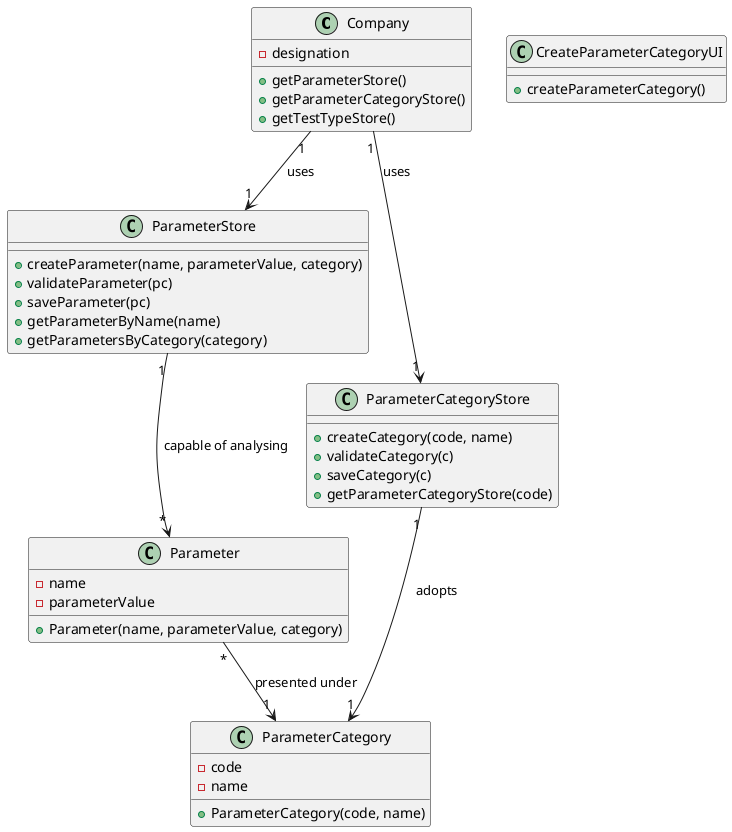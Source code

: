@startuml
class Company
class ParameterStore
class ParameterCategoryStore
class Parameter
class ParameterCategory

class Company{
-designation
+getParameterStore()
+getParameterCategoryStore()
+getTestTypeStore()
}

class CreateParameterCategoryUI {
+createParameterCategory()

}


class ParameterStore{
+createParameter(name, parameterValue, category)
+validateParameter(pc)
+saveParameter(pc)
+getParameterByName(name)
+getParametersByCategory(category)
}

class ParameterCategoryStore{
+createCategory(code, name)
+validateCategory(c)
+saveCategory(c)
+getParameterCategoryStore(code)
}

class Parameter {
-name
-parameterValue
+Parameter(name, parameterValue, category)
}

class ParameterCategory {
-code
-name
+ParameterCategory(code, name)
}



Company "1"-->"1" ParameterStore : uses
Company "1"-->"1" ParameterCategoryStore : uses
ParameterCategoryStore "1"-->"1" ParameterCategory: adopts
ParameterStore "1"-->"*" Parameter: capable of analysing
Parameter "*"-->"1" ParameterCategory : presented under



@enduml